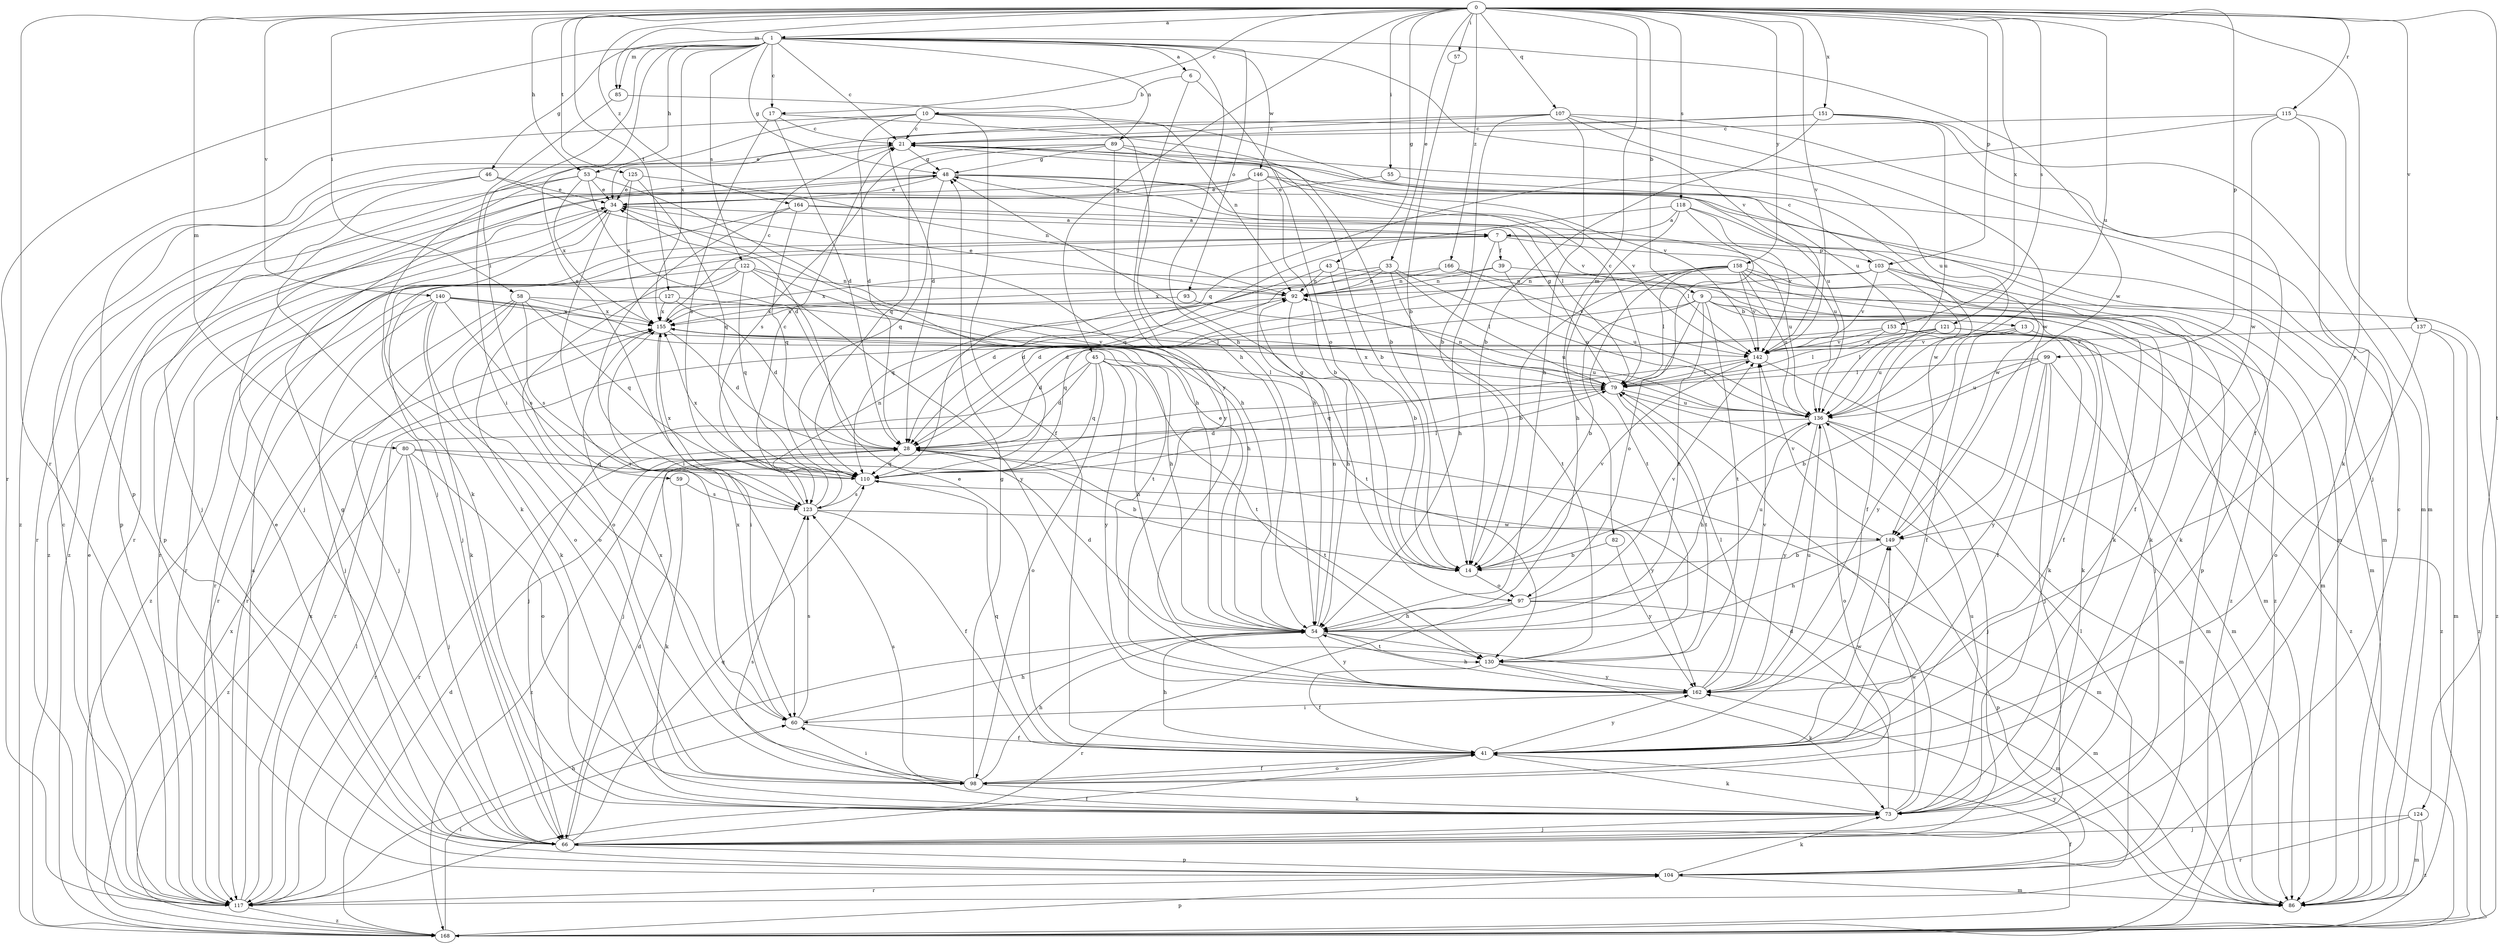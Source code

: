 strict digraph  {
0;
1;
6;
7;
9;
10;
13;
14;
17;
21;
28;
33;
34;
39;
41;
43;
45;
46;
48;
53;
54;
55;
57;
58;
59;
60;
66;
73;
79;
80;
82;
85;
86;
89;
92;
93;
97;
98;
99;
103;
104;
107;
110;
115;
117;
118;
121;
122;
123;
124;
125;
127;
130;
136;
137;
140;
142;
146;
149;
151;
153;
155;
158;
162;
164;
166;
168;
0 -> 1  [label=a];
0 -> 9  [label=b];
0 -> 17  [label=c];
0 -> 33  [label=e];
0 -> 43  [label=g];
0 -> 45  [label=g];
0 -> 53  [label=h];
0 -> 55  [label=i];
0 -> 57  [label=i];
0 -> 58  [label=i];
0 -> 80  [label=m];
0 -> 82  [label=m];
0 -> 85  [label=m];
0 -> 99  [label=p];
0 -> 103  [label=p];
0 -> 107  [label=q];
0 -> 115  [label=r];
0 -> 117  [label=r];
0 -> 118  [label=s];
0 -> 121  [label=s];
0 -> 124  [label=t];
0 -> 125  [label=t];
0 -> 127  [label=t];
0 -> 136  [label=u];
0 -> 137  [label=v];
0 -> 140  [label=v];
0 -> 142  [label=v];
0 -> 151  [label=x];
0 -> 153  [label=x];
0 -> 158  [label=y];
0 -> 162  [label=y];
0 -> 164  [label=z];
0 -> 166  [label=z];
1 -> 6  [label=a];
1 -> 17  [label=c];
1 -> 21  [label=c];
1 -> 46  [label=g];
1 -> 48  [label=g];
1 -> 53  [label=h];
1 -> 54  [label=h];
1 -> 59  [label=i];
1 -> 85  [label=m];
1 -> 89  [label=n];
1 -> 93  [label=o];
1 -> 117  [label=r];
1 -> 122  [label=s];
1 -> 123  [label=s];
1 -> 142  [label=v];
1 -> 146  [label=w];
1 -> 149  [label=w];
1 -> 155  [label=x];
6 -> 10  [label=b];
6 -> 97  [label=o];
6 -> 162  [label=y];
7 -> 39  [label=f];
7 -> 54  [label=h];
7 -> 66  [label=j];
7 -> 86  [label=m];
7 -> 103  [label=p];
7 -> 117  [label=r];
7 -> 136  [label=u];
9 -> 13  [label=b];
9 -> 14  [label=b];
9 -> 54  [label=h];
9 -> 66  [label=j];
9 -> 86  [label=m];
9 -> 97  [label=o];
9 -> 110  [label=q];
9 -> 130  [label=t];
9 -> 168  [label=z];
10 -> 21  [label=c];
10 -> 28  [label=d];
10 -> 41  [label=f];
10 -> 92  [label=n];
10 -> 104  [label=p];
10 -> 136  [label=u];
10 -> 168  [label=z];
13 -> 41  [label=f];
13 -> 73  [label=k];
13 -> 142  [label=v];
13 -> 162  [label=y];
14 -> 48  [label=g];
14 -> 97  [label=o];
14 -> 142  [label=v];
17 -> 14  [label=b];
17 -> 21  [label=c];
17 -> 28  [label=d];
17 -> 123  [label=s];
21 -> 48  [label=g];
21 -> 66  [label=j];
21 -> 142  [label=v];
28 -> 110  [label=q];
28 -> 117  [label=r];
28 -> 130  [label=t];
28 -> 162  [label=y];
28 -> 168  [label=z];
33 -> 28  [label=d];
33 -> 79  [label=l];
33 -> 92  [label=n];
33 -> 110  [label=q];
33 -> 130  [label=t];
33 -> 136  [label=u];
34 -> 7  [label=a];
34 -> 60  [label=i];
34 -> 73  [label=k];
34 -> 104  [label=p];
39 -> 92  [label=n];
39 -> 136  [label=u];
39 -> 155  [label=x];
39 -> 168  [label=z];
41 -> 34  [label=e];
41 -> 54  [label=h];
41 -> 73  [label=k];
41 -> 98  [label=o];
41 -> 110  [label=q];
41 -> 149  [label=w];
41 -> 162  [label=y];
43 -> 14  [label=b];
43 -> 28  [label=d];
43 -> 86  [label=m];
43 -> 92  [label=n];
45 -> 28  [label=d];
45 -> 54  [label=h];
45 -> 66  [label=j];
45 -> 79  [label=l];
45 -> 98  [label=o];
45 -> 110  [label=q];
45 -> 130  [label=t];
45 -> 162  [label=y];
46 -> 34  [label=e];
46 -> 54  [label=h];
46 -> 66  [label=j];
46 -> 104  [label=p];
48 -> 34  [label=e];
48 -> 66  [label=j];
48 -> 79  [label=l];
48 -> 86  [label=m];
48 -> 110  [label=q];
48 -> 142  [label=v];
48 -> 168  [label=z];
53 -> 28  [label=d];
53 -> 34  [label=e];
53 -> 54  [label=h];
53 -> 73  [label=k];
53 -> 117  [label=r];
53 -> 155  [label=x];
54 -> 28  [label=d];
54 -> 34  [label=e];
54 -> 86  [label=m];
54 -> 92  [label=n];
54 -> 130  [label=t];
54 -> 162  [label=y];
55 -> 34  [label=e];
55 -> 149  [label=w];
57 -> 14  [label=b];
58 -> 66  [label=j];
58 -> 79  [label=l];
58 -> 98  [label=o];
58 -> 110  [label=q];
58 -> 117  [label=r];
58 -> 123  [label=s];
58 -> 155  [label=x];
59 -> 73  [label=k];
59 -> 123  [label=s];
60 -> 41  [label=f];
60 -> 54  [label=h];
60 -> 123  [label=s];
60 -> 155  [label=x];
66 -> 28  [label=d];
66 -> 34  [label=e];
66 -> 41  [label=f];
66 -> 48  [label=g];
66 -> 104  [label=p];
66 -> 110  [label=q];
73 -> 28  [label=d];
73 -> 66  [label=j];
73 -> 79  [label=l];
73 -> 123  [label=s];
73 -> 136  [label=u];
73 -> 149  [label=w];
79 -> 21  [label=c];
79 -> 48  [label=g];
79 -> 66  [label=j];
79 -> 92  [label=n];
79 -> 130  [label=t];
79 -> 136  [label=u];
79 -> 155  [label=x];
80 -> 14  [label=b];
80 -> 66  [label=j];
80 -> 98  [label=o];
80 -> 110  [label=q];
80 -> 117  [label=r];
80 -> 168  [label=z];
82 -> 14  [label=b];
82 -> 162  [label=y];
85 -> 54  [label=h];
85 -> 60  [label=i];
86 -> 162  [label=y];
89 -> 14  [label=b];
89 -> 48  [label=g];
89 -> 110  [label=q];
89 -> 123  [label=s];
89 -> 136  [label=u];
89 -> 162  [label=y];
92 -> 34  [label=e];
92 -> 54  [label=h];
92 -> 155  [label=x];
93 -> 136  [label=u];
93 -> 155  [label=x];
97 -> 54  [label=h];
97 -> 86  [label=m];
97 -> 117  [label=r];
97 -> 136  [label=u];
97 -> 142  [label=v];
98 -> 41  [label=f];
98 -> 48  [label=g];
98 -> 54  [label=h];
98 -> 60  [label=i];
98 -> 73  [label=k];
98 -> 123  [label=s];
98 -> 155  [label=x];
99 -> 14  [label=b];
99 -> 41  [label=f];
99 -> 66  [label=j];
99 -> 79  [label=l];
99 -> 86  [label=m];
99 -> 136  [label=u];
99 -> 162  [label=y];
103 -> 21  [label=c];
103 -> 28  [label=d];
103 -> 41  [label=f];
103 -> 73  [label=k];
103 -> 92  [label=n];
103 -> 142  [label=v];
103 -> 168  [label=z];
104 -> 21  [label=c];
104 -> 73  [label=k];
104 -> 79  [label=l];
104 -> 86  [label=m];
104 -> 117  [label=r];
107 -> 14  [label=b];
107 -> 21  [label=c];
107 -> 28  [label=d];
107 -> 54  [label=h];
107 -> 66  [label=j];
107 -> 136  [label=u];
107 -> 149  [label=w];
110 -> 79  [label=l];
110 -> 86  [label=m];
110 -> 123  [label=s];
110 -> 155  [label=x];
115 -> 21  [label=c];
115 -> 73  [label=k];
115 -> 86  [label=m];
115 -> 110  [label=q];
115 -> 149  [label=w];
117 -> 7  [label=a];
117 -> 21  [label=c];
117 -> 34  [label=e];
117 -> 54  [label=h];
117 -> 79  [label=l];
117 -> 155  [label=x];
117 -> 168  [label=z];
118 -> 7  [label=a];
118 -> 54  [label=h];
118 -> 79  [label=l];
118 -> 110  [label=q];
118 -> 142  [label=v];
118 -> 149  [label=w];
121 -> 41  [label=f];
121 -> 79  [label=l];
121 -> 117  [label=r];
121 -> 136  [label=u];
121 -> 142  [label=v];
121 -> 168  [label=z];
122 -> 54  [label=h];
122 -> 92  [label=n];
122 -> 98  [label=o];
122 -> 110  [label=q];
122 -> 117  [label=r];
122 -> 162  [label=y];
122 -> 168  [label=z];
123 -> 21  [label=c];
123 -> 41  [label=f];
123 -> 92  [label=n];
123 -> 149  [label=w];
123 -> 155  [label=x];
124 -> 66  [label=j];
124 -> 86  [label=m];
124 -> 117  [label=r];
124 -> 168  [label=z];
125 -> 34  [label=e];
125 -> 92  [label=n];
125 -> 110  [label=q];
125 -> 155  [label=x];
127 -> 28  [label=d];
127 -> 73  [label=k];
127 -> 130  [label=t];
127 -> 155  [label=x];
130 -> 41  [label=f];
130 -> 73  [label=k];
130 -> 162  [label=y];
136 -> 28  [label=d];
136 -> 54  [label=h];
136 -> 66  [label=j];
136 -> 86  [label=m];
136 -> 98  [label=o];
136 -> 162  [label=y];
137 -> 86  [label=m];
137 -> 98  [label=o];
137 -> 142  [label=v];
137 -> 168  [label=z];
140 -> 54  [label=h];
140 -> 66  [label=j];
140 -> 73  [label=k];
140 -> 98  [label=o];
140 -> 117  [label=r];
140 -> 123  [label=s];
140 -> 130  [label=t];
140 -> 155  [label=x];
142 -> 79  [label=l];
142 -> 86  [label=m];
142 -> 110  [label=q];
146 -> 14  [label=b];
146 -> 34  [label=e];
146 -> 54  [label=h];
146 -> 86  [label=m];
146 -> 117  [label=r];
146 -> 142  [label=v];
146 -> 168  [label=z];
149 -> 14  [label=b];
149 -> 54  [label=h];
149 -> 104  [label=p];
149 -> 142  [label=v];
151 -> 14  [label=b];
151 -> 21  [label=c];
151 -> 34  [label=e];
151 -> 41  [label=f];
151 -> 86  [label=m];
151 -> 136  [label=u];
153 -> 28  [label=d];
153 -> 73  [label=k];
153 -> 79  [label=l];
153 -> 142  [label=v];
153 -> 168  [label=z];
155 -> 21  [label=c];
155 -> 28  [label=d];
155 -> 60  [label=i];
155 -> 136  [label=u];
155 -> 142  [label=v];
158 -> 14  [label=b];
158 -> 28  [label=d];
158 -> 41  [label=f];
158 -> 73  [label=k];
158 -> 79  [label=l];
158 -> 92  [label=n];
158 -> 104  [label=p];
158 -> 130  [label=t];
158 -> 136  [label=u];
158 -> 142  [label=v];
162 -> 54  [label=h];
162 -> 60  [label=i];
162 -> 79  [label=l];
162 -> 136  [label=u];
162 -> 142  [label=v];
164 -> 7  [label=a];
164 -> 60  [label=i];
164 -> 110  [label=q];
164 -> 117  [label=r];
164 -> 136  [label=u];
166 -> 73  [label=k];
166 -> 92  [label=n];
166 -> 142  [label=v];
166 -> 155  [label=x];
168 -> 28  [label=d];
168 -> 41  [label=f];
168 -> 60  [label=i];
168 -> 104  [label=p];
168 -> 155  [label=x];
}
